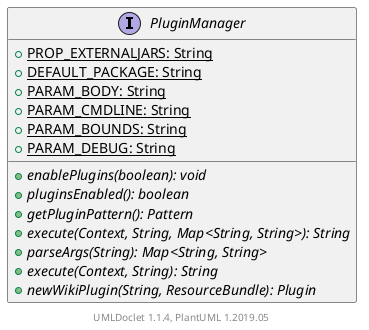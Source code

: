 @startuml

    interface PluginManager [[PluginManager.html]] {
        {static} +PROP_EXTERNALJARS: String
        {static} +DEFAULT_PACKAGE: String
        {static} +PARAM_BODY: String
        {static} +PARAM_CMDLINE: String
        {static} +PARAM_BOUNDS: String
        {static} +PARAM_DEBUG: String
        {abstract} +enablePlugins(boolean): void
        {abstract} +pluginsEnabled(): boolean
        {abstract} +getPluginPattern(): Pattern
        {abstract} +execute(Context, String, Map<String, String>): String
        {abstract} +parseArgs(String): Map<String, String>
        {abstract} +execute(Context, String): String
        {abstract} +newWikiPlugin(String, ResourceBundle): Plugin
    }


    center footer UMLDoclet 1.1.4, PlantUML 1.2019.05
@enduml
